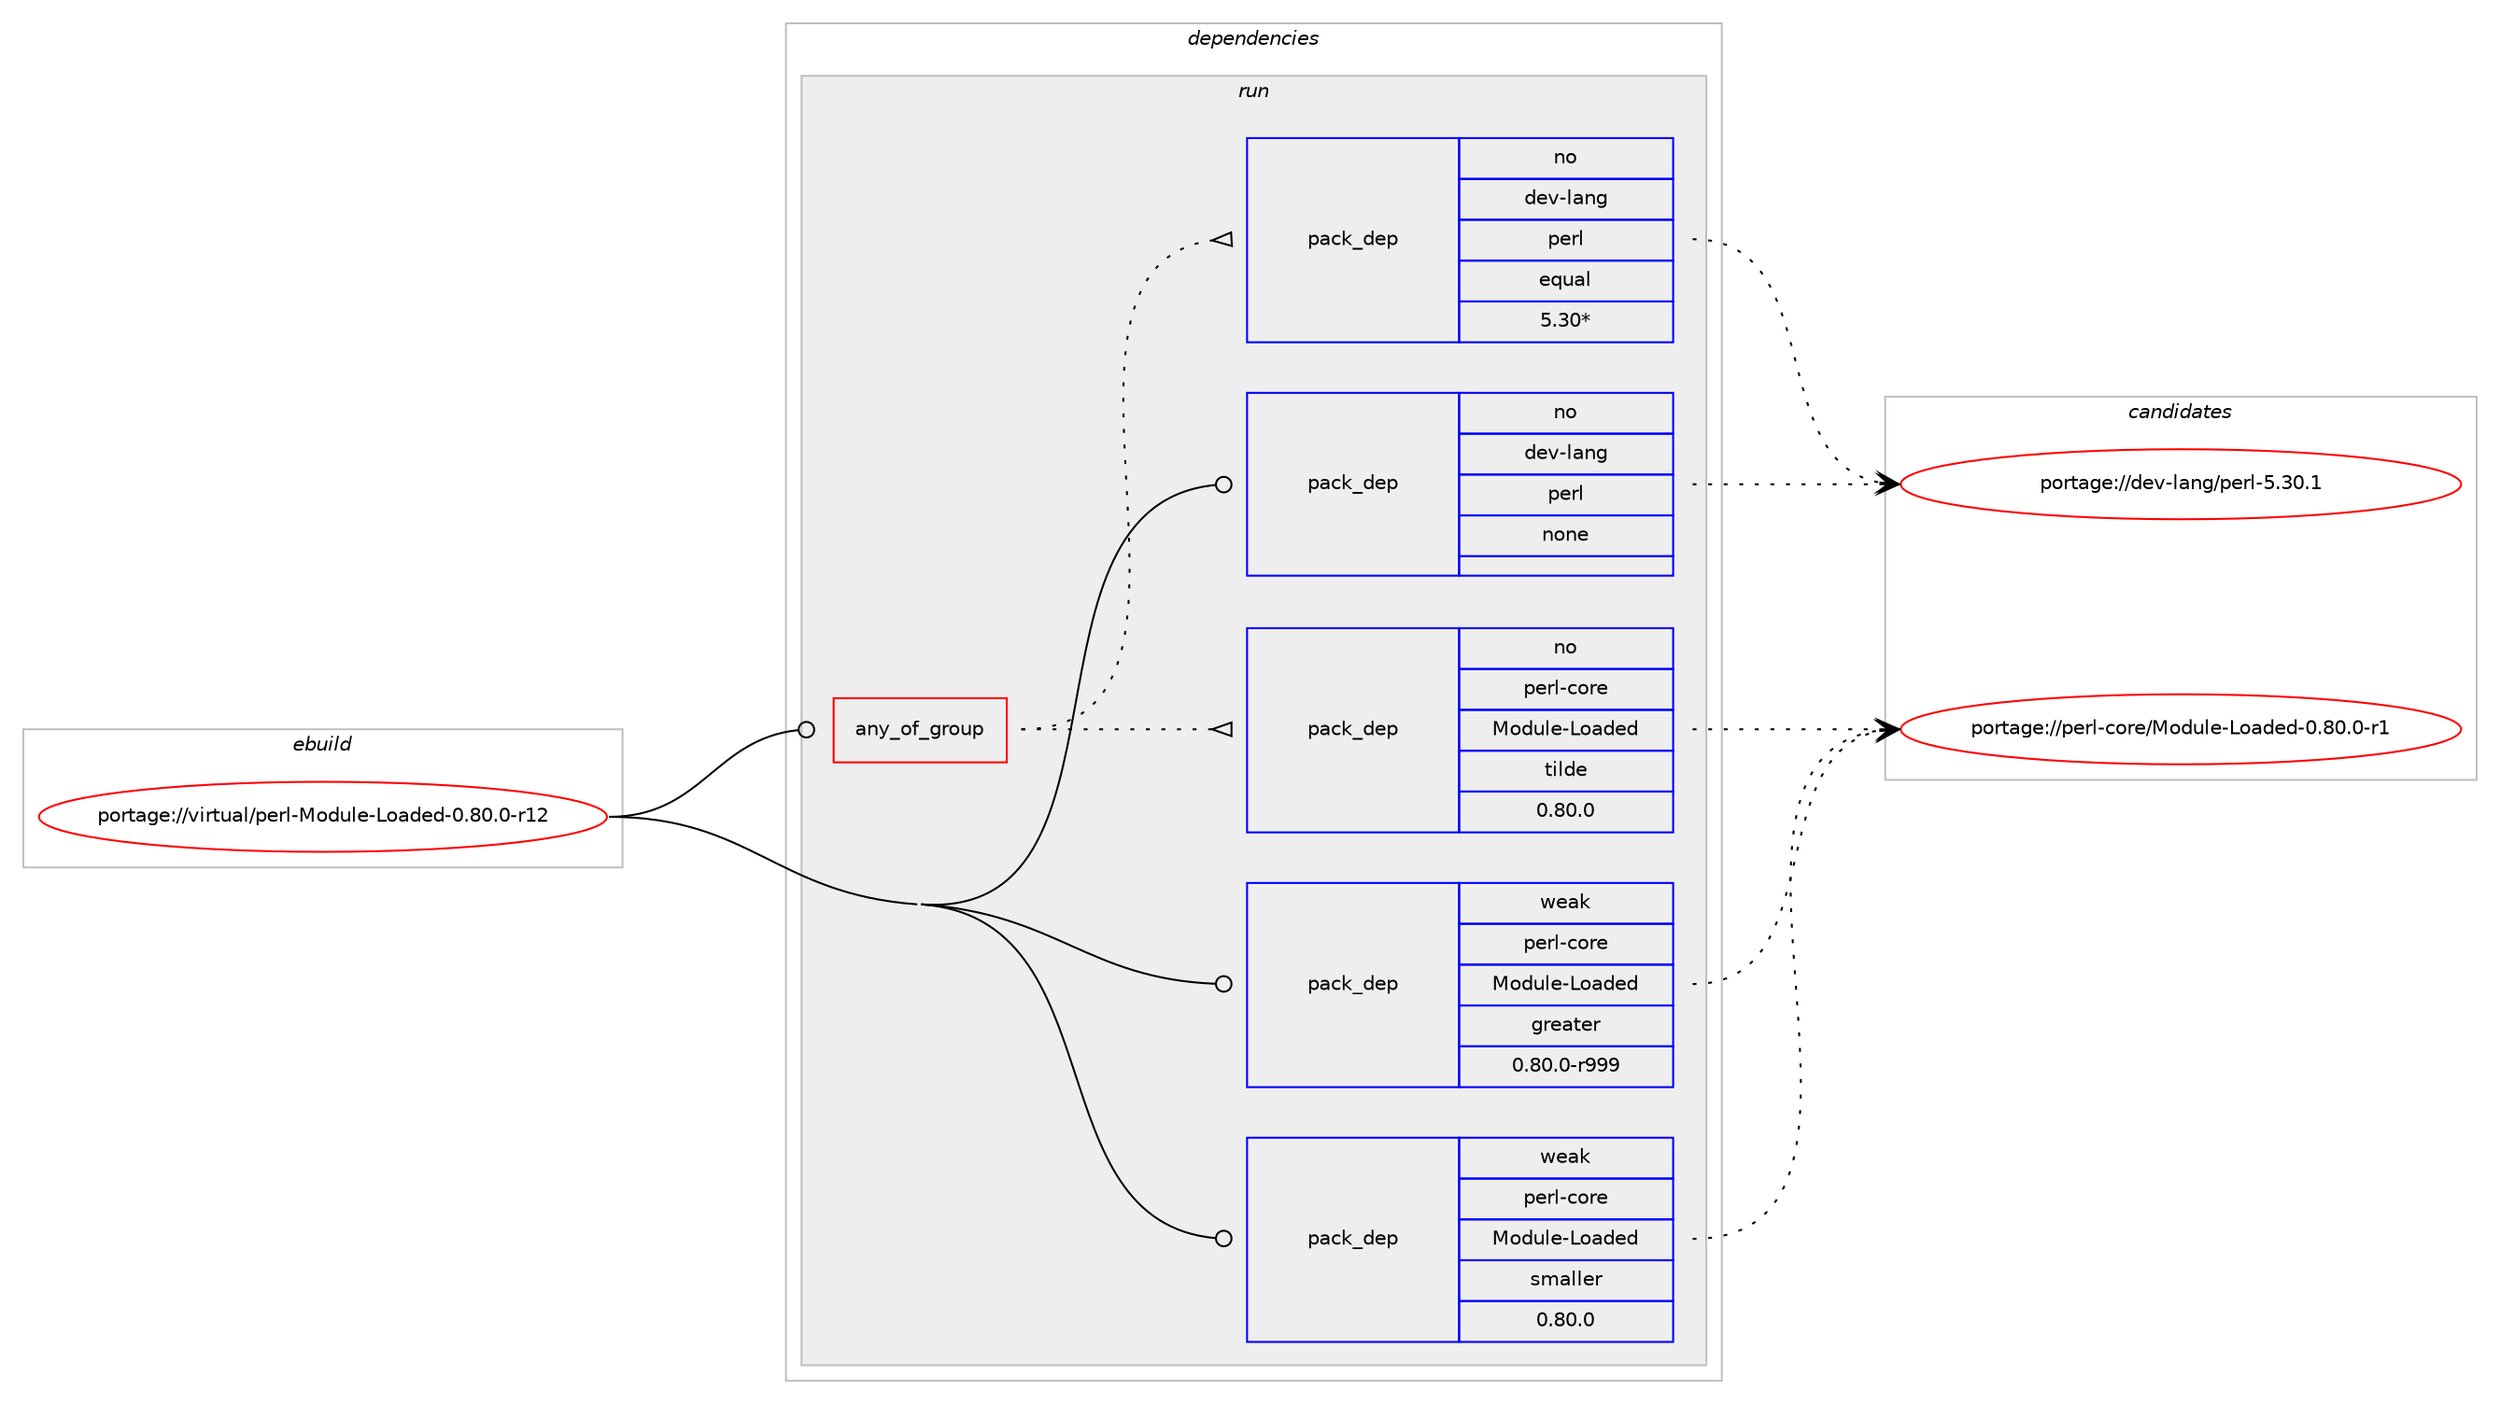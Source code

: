 digraph prolog {

# *************
# Graph options
# *************

newrank=true;
concentrate=true;
compound=true;
graph [rankdir=LR,fontname=Helvetica,fontsize=10,ranksep=1.5];#, ranksep=2.5, nodesep=0.2];
edge  [arrowhead=vee];
node  [fontname=Helvetica,fontsize=10];

# **********
# The ebuild
# **********

subgraph cluster_leftcol {
color=gray;
rank=same;
label=<<i>ebuild</i>>;
id [label="portage://virtual/perl-Module-Loaded-0.80.0-r12", color=red, width=4, href="../virtual/perl-Module-Loaded-0.80.0-r12.svg"];
}

# ****************
# The dependencies
# ****************

subgraph cluster_midcol {
color=gray;
label=<<i>dependencies</i>>;
subgraph cluster_compile {
fillcolor="#eeeeee";
style=filled;
label=<<i>compile</i>>;
}
subgraph cluster_compileandrun {
fillcolor="#eeeeee";
style=filled;
label=<<i>compile and run</i>>;
}
subgraph cluster_run {
fillcolor="#eeeeee";
style=filled;
label=<<i>run</i>>;
subgraph any496 {
dependency23801 [label=<<TABLE BORDER="0" CELLBORDER="1" CELLSPACING="0" CELLPADDING="4"><TR><TD CELLPADDING="10">any_of_group</TD></TR></TABLE>>, shape=none, color=red];subgraph pack19377 {
dependency23802 [label=<<TABLE BORDER="0" CELLBORDER="1" CELLSPACING="0" CELLPADDING="4" WIDTH="220"><TR><TD ROWSPAN="6" CELLPADDING="30">pack_dep</TD></TR><TR><TD WIDTH="110">no</TD></TR><TR><TD>dev-lang</TD></TR><TR><TD>perl</TD></TR><TR><TD>equal</TD></TR><TR><TD>5.30*</TD></TR></TABLE>>, shape=none, color=blue];
}
dependency23801:e -> dependency23802:w [weight=20,style="dotted",arrowhead="oinv"];
subgraph pack19378 {
dependency23803 [label=<<TABLE BORDER="0" CELLBORDER="1" CELLSPACING="0" CELLPADDING="4" WIDTH="220"><TR><TD ROWSPAN="6" CELLPADDING="30">pack_dep</TD></TR><TR><TD WIDTH="110">no</TD></TR><TR><TD>perl-core</TD></TR><TR><TD>Module-Loaded</TD></TR><TR><TD>tilde</TD></TR><TR><TD>0.80.0</TD></TR></TABLE>>, shape=none, color=blue];
}
dependency23801:e -> dependency23803:w [weight=20,style="dotted",arrowhead="oinv"];
}
id:e -> dependency23801:w [weight=20,style="solid",arrowhead="odot"];
subgraph pack19379 {
dependency23804 [label=<<TABLE BORDER="0" CELLBORDER="1" CELLSPACING="0" CELLPADDING="4" WIDTH="220"><TR><TD ROWSPAN="6" CELLPADDING="30">pack_dep</TD></TR><TR><TD WIDTH="110">no</TD></TR><TR><TD>dev-lang</TD></TR><TR><TD>perl</TD></TR><TR><TD>none</TD></TR><TR><TD></TD></TR></TABLE>>, shape=none, color=blue];
}
id:e -> dependency23804:w [weight=20,style="solid",arrowhead="odot"];
subgraph pack19380 {
dependency23805 [label=<<TABLE BORDER="0" CELLBORDER="1" CELLSPACING="0" CELLPADDING="4" WIDTH="220"><TR><TD ROWSPAN="6" CELLPADDING="30">pack_dep</TD></TR><TR><TD WIDTH="110">weak</TD></TR><TR><TD>perl-core</TD></TR><TR><TD>Module-Loaded</TD></TR><TR><TD>greater</TD></TR><TR><TD>0.80.0-r999</TD></TR></TABLE>>, shape=none, color=blue];
}
id:e -> dependency23805:w [weight=20,style="solid",arrowhead="odot"];
subgraph pack19381 {
dependency23806 [label=<<TABLE BORDER="0" CELLBORDER="1" CELLSPACING="0" CELLPADDING="4" WIDTH="220"><TR><TD ROWSPAN="6" CELLPADDING="30">pack_dep</TD></TR><TR><TD WIDTH="110">weak</TD></TR><TR><TD>perl-core</TD></TR><TR><TD>Module-Loaded</TD></TR><TR><TD>smaller</TD></TR><TR><TD>0.80.0</TD></TR></TABLE>>, shape=none, color=blue];
}
id:e -> dependency23806:w [weight=20,style="solid",arrowhead="odot"];
}
}

# **************
# The candidates
# **************

subgraph cluster_choices {
rank=same;
color=gray;
label=<<i>candidates</i>>;

subgraph choice19377 {
color=black;
nodesep=1;
choice10010111845108971101034711210111410845534651484649 [label="portage://dev-lang/perl-5.30.1", color=red, width=4,href="../dev-lang/perl-5.30.1.svg"];
dependency23802:e -> choice10010111845108971101034711210111410845534651484649:w [style=dotted,weight="100"];
}
subgraph choice19378 {
color=black;
nodesep=1;
choice11210111410845991111141014777111100117108101457611197100101100454846564846484511449 [label="portage://perl-core/Module-Loaded-0.80.0-r1", color=red, width=4,href="../perl-core/Module-Loaded-0.80.0-r1.svg"];
dependency23803:e -> choice11210111410845991111141014777111100117108101457611197100101100454846564846484511449:w [style=dotted,weight="100"];
}
subgraph choice19379 {
color=black;
nodesep=1;
choice10010111845108971101034711210111410845534651484649 [label="portage://dev-lang/perl-5.30.1", color=red, width=4,href="../dev-lang/perl-5.30.1.svg"];
dependency23804:e -> choice10010111845108971101034711210111410845534651484649:w [style=dotted,weight="100"];
}
subgraph choice19380 {
color=black;
nodesep=1;
choice11210111410845991111141014777111100117108101457611197100101100454846564846484511449 [label="portage://perl-core/Module-Loaded-0.80.0-r1", color=red, width=4,href="../perl-core/Module-Loaded-0.80.0-r1.svg"];
dependency23805:e -> choice11210111410845991111141014777111100117108101457611197100101100454846564846484511449:w [style=dotted,weight="100"];
}
subgraph choice19381 {
color=black;
nodesep=1;
choice11210111410845991111141014777111100117108101457611197100101100454846564846484511449 [label="portage://perl-core/Module-Loaded-0.80.0-r1", color=red, width=4,href="../perl-core/Module-Loaded-0.80.0-r1.svg"];
dependency23806:e -> choice11210111410845991111141014777111100117108101457611197100101100454846564846484511449:w [style=dotted,weight="100"];
}
}

}
